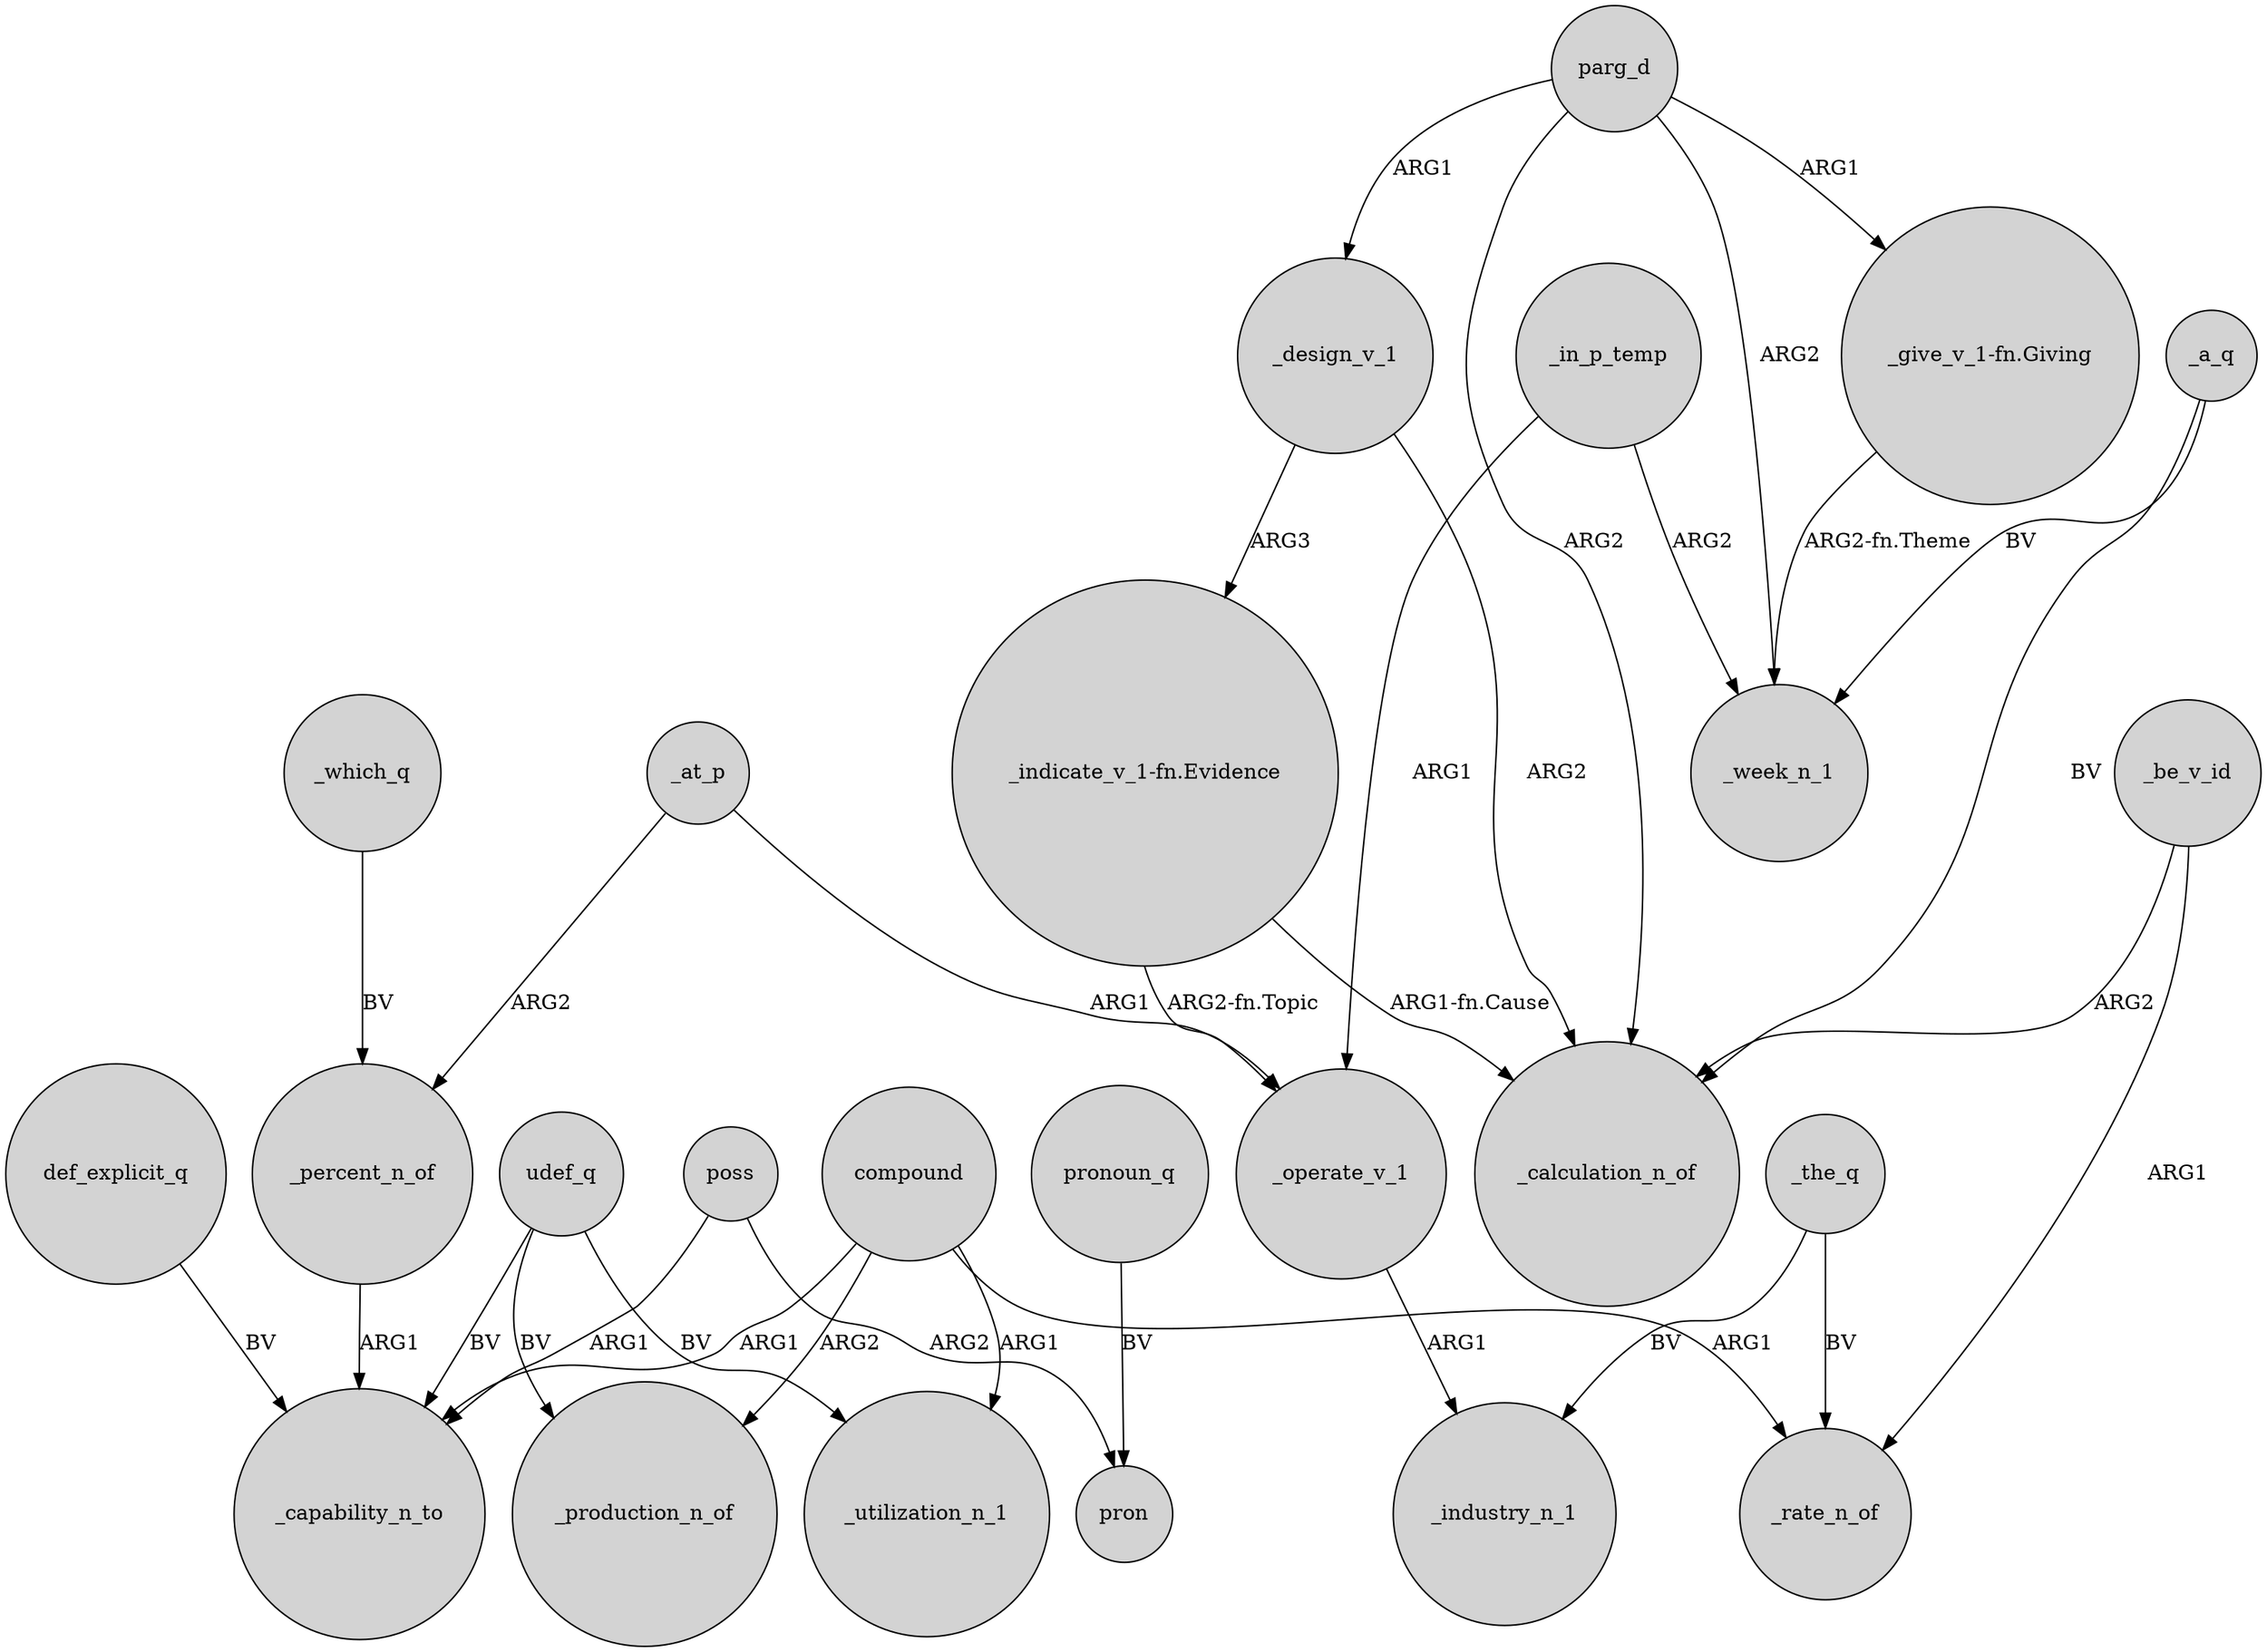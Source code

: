 digraph {
	node [shape=circle style=filled]
	udef_q -> _production_n_of [label=BV]
	def_explicit_q -> _capability_n_to [label=BV]
	_percent_n_of -> _capability_n_to [label=ARG1]
	poss -> pron [label=ARG2]
	parg_d -> _calculation_n_of [label=ARG2]
	"_indicate_v_1-fn.Evidence" -> _operate_v_1 [label="ARG2-fn.Topic"]
	_operate_v_1 -> _industry_n_1 [label=ARG1]
	_in_p_temp -> _operate_v_1 [label=ARG1]
	parg_d -> _week_n_1 [label=ARG2]
	_design_v_1 -> "_indicate_v_1-fn.Evidence" [label=ARG3]
	compound -> _rate_n_of [label=ARG1]
	_at_p -> _operate_v_1 [label=ARG1]
	"_indicate_v_1-fn.Evidence" -> _calculation_n_of [label="ARG1-fn.Cause"]
	_in_p_temp -> _week_n_1 [label=ARG2]
	compound -> _utilization_n_1 [label=ARG1]
	compound -> _production_n_of [label=ARG2]
	_be_v_id -> _calculation_n_of [label=ARG2]
	_the_q -> _industry_n_1 [label=BV]
	_the_q -> _rate_n_of [label=BV]
	_design_v_1 -> _calculation_n_of [label=ARG2]
	pronoun_q -> pron [label=BV]
	compound -> _capability_n_to [label=ARG1]
	_be_v_id -> _rate_n_of [label=ARG1]
	_a_q -> _week_n_1 [label=BV]
	_a_q -> _calculation_n_of [label=BV]
	"_give_v_1-fn.Giving" -> _week_n_1 [label="ARG2-fn.Theme"]
	parg_d -> _design_v_1 [label=ARG1]
	_at_p -> _percent_n_of [label=ARG2]
	poss -> _capability_n_to [label=ARG1]
	udef_q -> _utilization_n_1 [label=BV]
	_which_q -> _percent_n_of [label=BV]
	udef_q -> _capability_n_to [label=BV]
	parg_d -> "_give_v_1-fn.Giving" [label=ARG1]
}
